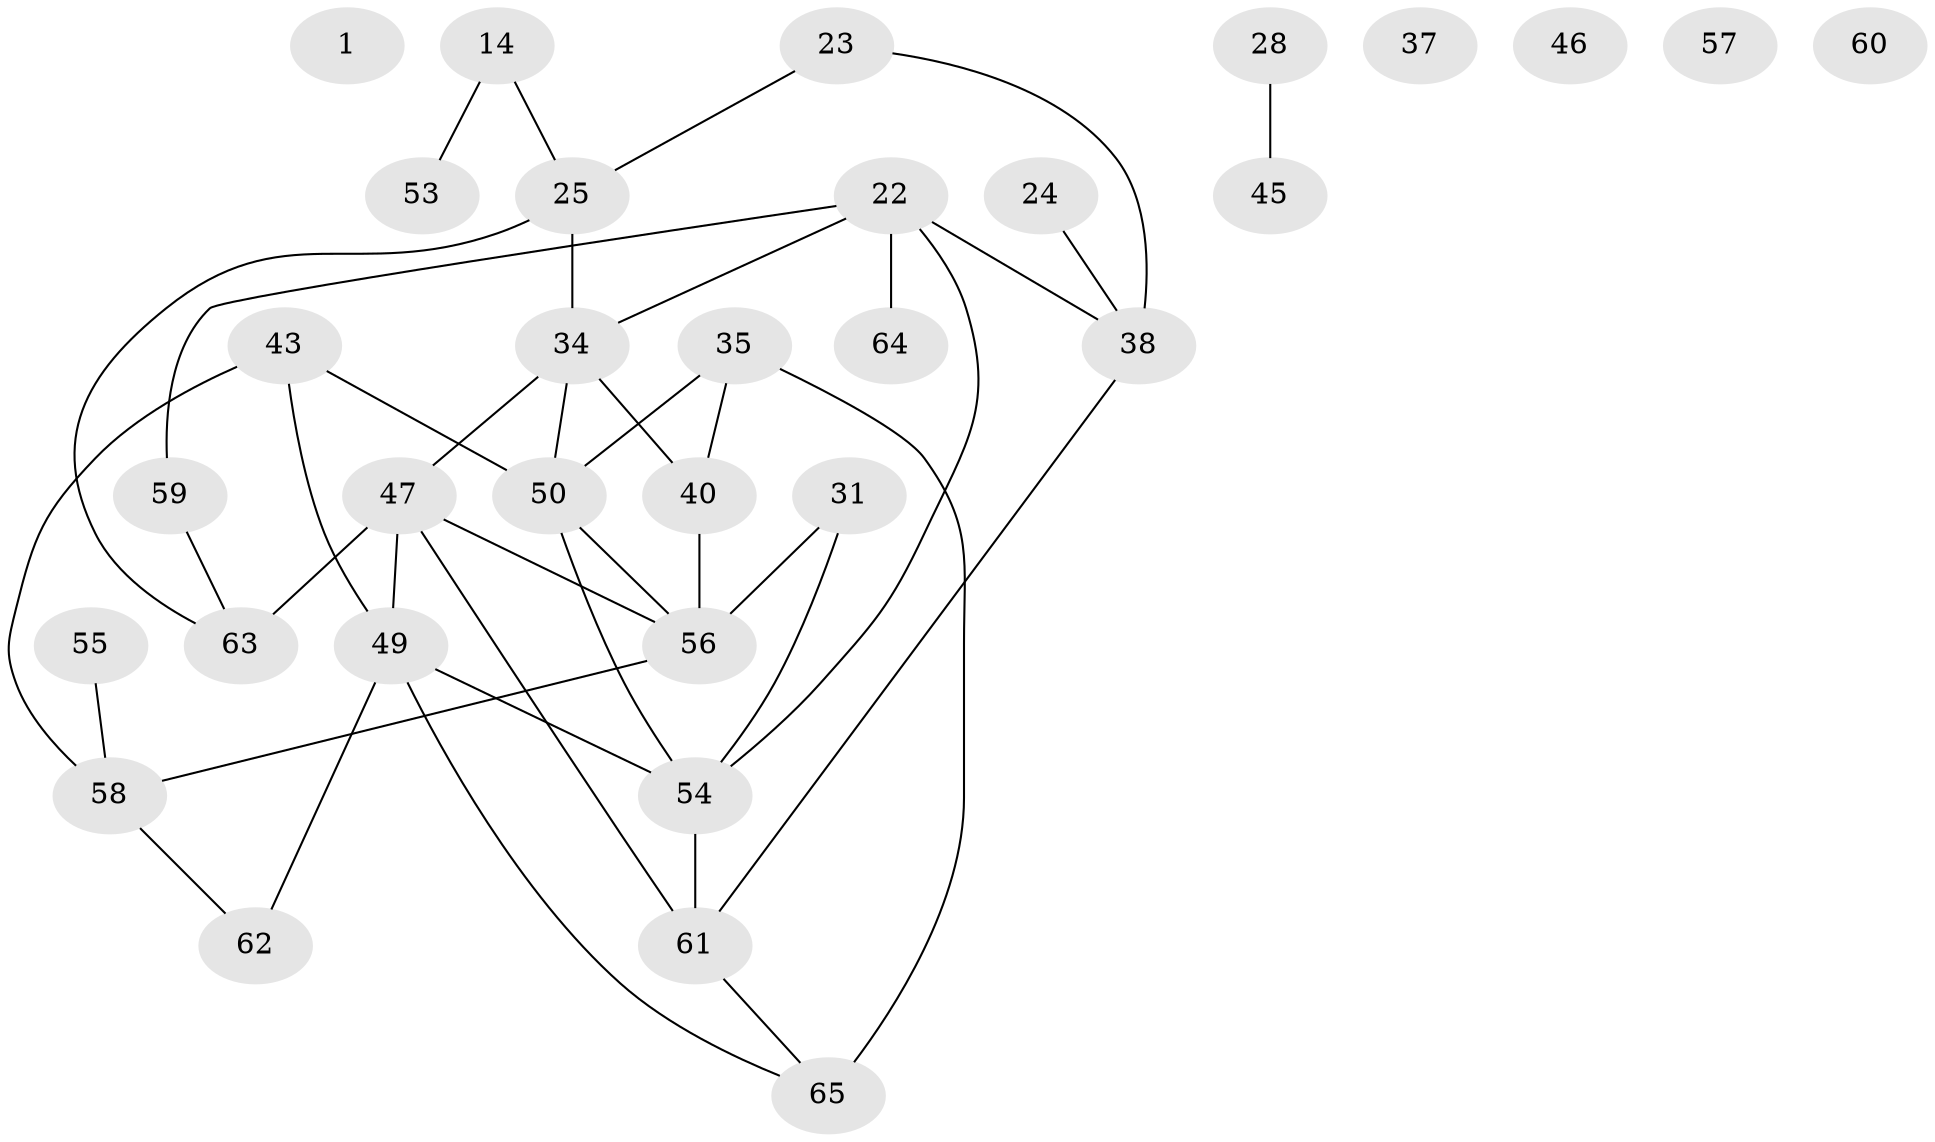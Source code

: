 // original degree distribution, {0: 0.07692307692307693, 2: 0.36923076923076925, 3: 0.23076923076923078, 4: 0.1076923076923077, 1: 0.13846153846153847, 5: 0.06153846153846154, 8: 0.015384615384615385}
// Generated by graph-tools (version 1.1) at 2025/40/03/09/25 04:40:29]
// undirected, 32 vertices, 41 edges
graph export_dot {
graph [start="1"]
  node [color=gray90,style=filled];
  1;
  14;
  22 [super="+20"];
  23 [super="+11"];
  24;
  25 [super="+9"];
  28;
  31;
  34 [super="+17+15"];
  35;
  37;
  38 [super="+8"];
  40 [super="+19"];
  43 [super="+16"];
  45;
  46;
  47;
  49 [super="+42+48"];
  50 [super="+39"];
  53 [super="+12"];
  54;
  55;
  56 [super="+52"];
  57;
  58 [super="+27+26+30+41+18"];
  59;
  60;
  61 [super="+3+5+51+36"];
  62;
  63 [super="+44"];
  64;
  65 [super="+33"];
  14 -- 25;
  14 -- 53;
  22 -- 38 [weight=2];
  22 -- 64;
  22 -- 54;
  22 -- 59;
  22 -- 34;
  23 -- 25;
  23 -- 38;
  24 -- 38;
  25 -- 63;
  25 -- 34;
  28 -- 45;
  31 -- 54;
  31 -- 56;
  34 -- 40;
  34 -- 50;
  34 -- 47;
  35 -- 40;
  35 -- 50;
  35 -- 65 [weight=2];
  38 -- 61;
  40 -- 56;
  43 -- 49;
  43 -- 58;
  43 -- 50;
  47 -- 56 [weight=2];
  47 -- 61 [weight=2];
  47 -- 63 [weight=2];
  47 -- 49;
  49 -- 65;
  49 -- 54;
  49 -- 62;
  50 -- 56;
  50 -- 54;
  54 -- 61;
  55 -- 58;
  56 -- 58;
  58 -- 62;
  59 -- 63;
  61 -- 65;
}
